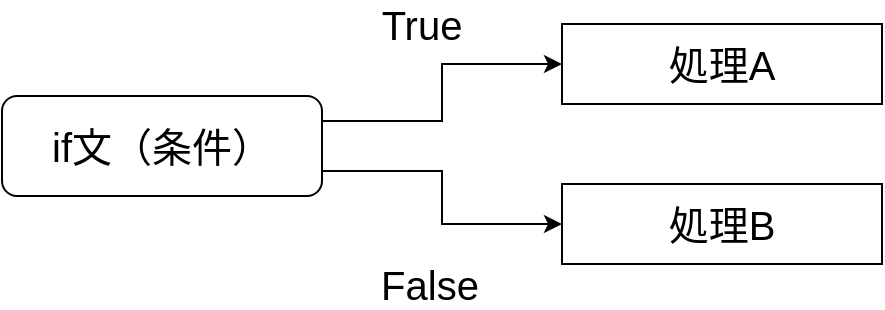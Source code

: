 <mxfile version="14.6.1" type="device"><diagram id="3tIlrY7iTT5PTib9MNE3" name="ページ1"><mxGraphModel dx="946" dy="589" grid="1" gridSize="10" guides="1" tooltips="1" connect="1" arrows="1" fold="1" page="1" pageScale="1" pageWidth="827" pageHeight="1169" math="0" shadow="0"><root><mxCell id="0"/><mxCell id="1" parent="0"/><mxCell id="PKXS41d6QLJGxrQLVkBV-4" style="edgeStyle=orthogonalEdgeStyle;rounded=0;orthogonalLoop=1;jettySize=auto;html=1;exitX=1;exitY=0.25;exitDx=0;exitDy=0;entryX=0;entryY=0.5;entryDx=0;entryDy=0;fontSize=20;" edge="1" parent="1" source="PKXS41d6QLJGxrQLVkBV-1" target="PKXS41d6QLJGxrQLVkBV-2"><mxGeometry relative="1" as="geometry"/></mxCell><mxCell id="PKXS41d6QLJGxrQLVkBV-5" style="edgeStyle=orthogonalEdgeStyle;rounded=0;orthogonalLoop=1;jettySize=auto;html=1;exitX=1;exitY=0.75;exitDx=0;exitDy=0;entryX=0;entryY=0.5;entryDx=0;entryDy=0;fontSize=20;" edge="1" parent="1" source="PKXS41d6QLJGxrQLVkBV-1" target="PKXS41d6QLJGxrQLVkBV-3"><mxGeometry relative="1" as="geometry"/></mxCell><mxCell id="PKXS41d6QLJGxrQLVkBV-1" value="if文（条件）" style="rounded=1;whiteSpace=wrap;html=1;fontSize=20;" vertex="1" parent="1"><mxGeometry x="200" y="116" width="160" height="50" as="geometry"/></mxCell><mxCell id="PKXS41d6QLJGxrQLVkBV-2" value="処理A" style="rounded=0;whiteSpace=wrap;html=1;fontSize=20;" vertex="1" parent="1"><mxGeometry x="480" y="80" width="160" height="40" as="geometry"/></mxCell><mxCell id="PKXS41d6QLJGxrQLVkBV-3" value="処理B" style="rounded=0;whiteSpace=wrap;html=1;fontSize=20;" vertex="1" parent="1"><mxGeometry x="480" y="160" width="160" height="40" as="geometry"/></mxCell><mxCell id="PKXS41d6QLJGxrQLVkBV-6" value="True" style="text;html=1;strokeColor=none;fillColor=none;align=center;verticalAlign=middle;whiteSpace=wrap;rounded=0;fontSize=20;" vertex="1" parent="1"><mxGeometry x="390" y="70" width="40" height="20" as="geometry"/></mxCell><mxCell id="PKXS41d6QLJGxrQLVkBV-7" value="False" style="text;html=1;strokeColor=none;fillColor=none;align=center;verticalAlign=middle;whiteSpace=wrap;rounded=0;fontSize=20;" vertex="1" parent="1"><mxGeometry x="394" y="200" width="40" height="20" as="geometry"/></mxCell></root></mxGraphModel></diagram></mxfile>